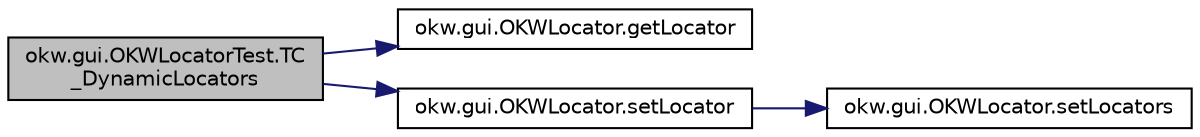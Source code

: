 digraph "okw.gui.OKWLocatorTest.TC_DynamicLocators"
{
 // INTERACTIVE_SVG=YES
 // LATEX_PDF_SIZE
  edge [fontname="Helvetica",fontsize="10",labelfontname="Helvetica",labelfontsize="10"];
  node [fontname="Helvetica",fontsize="10",shape=record];
  rankdir="LR";
  Node9 [label="okw.gui.OKWLocatorTest.TC\l_DynamicLocators",height=0.2,width=0.4,color="black", fillcolor="grey75", style="filled", fontcolor="black",tooltip="Prüft, ob dynamische Locatoren möglich sind."];
  Node9 -> Node10 [color="midnightblue",fontsize="10",style="solid",fontname="Helvetica"];
  Node10 [label="okw.gui.OKWLocator.getLocator",height=0.2,width=0.4,color="black", fillcolor="white", style="filled",URL="$classokw_1_1gui_1_1_o_k_w_locator.html#adc74fc2125dd048dc1cb84e011f47ec8",tooltip="Holt den vollständig (rekursiv) aufgelösten des Locators."];
  Node9 -> Node11 [color="midnightblue",fontsize="10",style="solid",fontname="Helvetica"];
  Node11 [label="okw.gui.OKWLocator.setLocator",height=0.2,width=0.4,color="black", fillcolor="white", style="filled",URL="$classokw_1_1gui_1_1_o_k_w_locator.html#ae2ed146086e4f236bc0e133d164ba105",tooltip="Setzt den Wert (z.B."];
  Node11 -> Node12 [color="midnightblue",fontsize="10",style="solid",fontname="Helvetica"];
  Node12 [label="okw.gui.OKWLocator.setLocators",height=0.2,width=0.4,color="black", fillcolor="white", style="filled",URL="$classokw_1_1gui_1_1_o_k_w_locator.html#ad1aab31e00c3fd856a8225b63cf3214a",tooltip="Setzt den Wert (z.B."];
}

